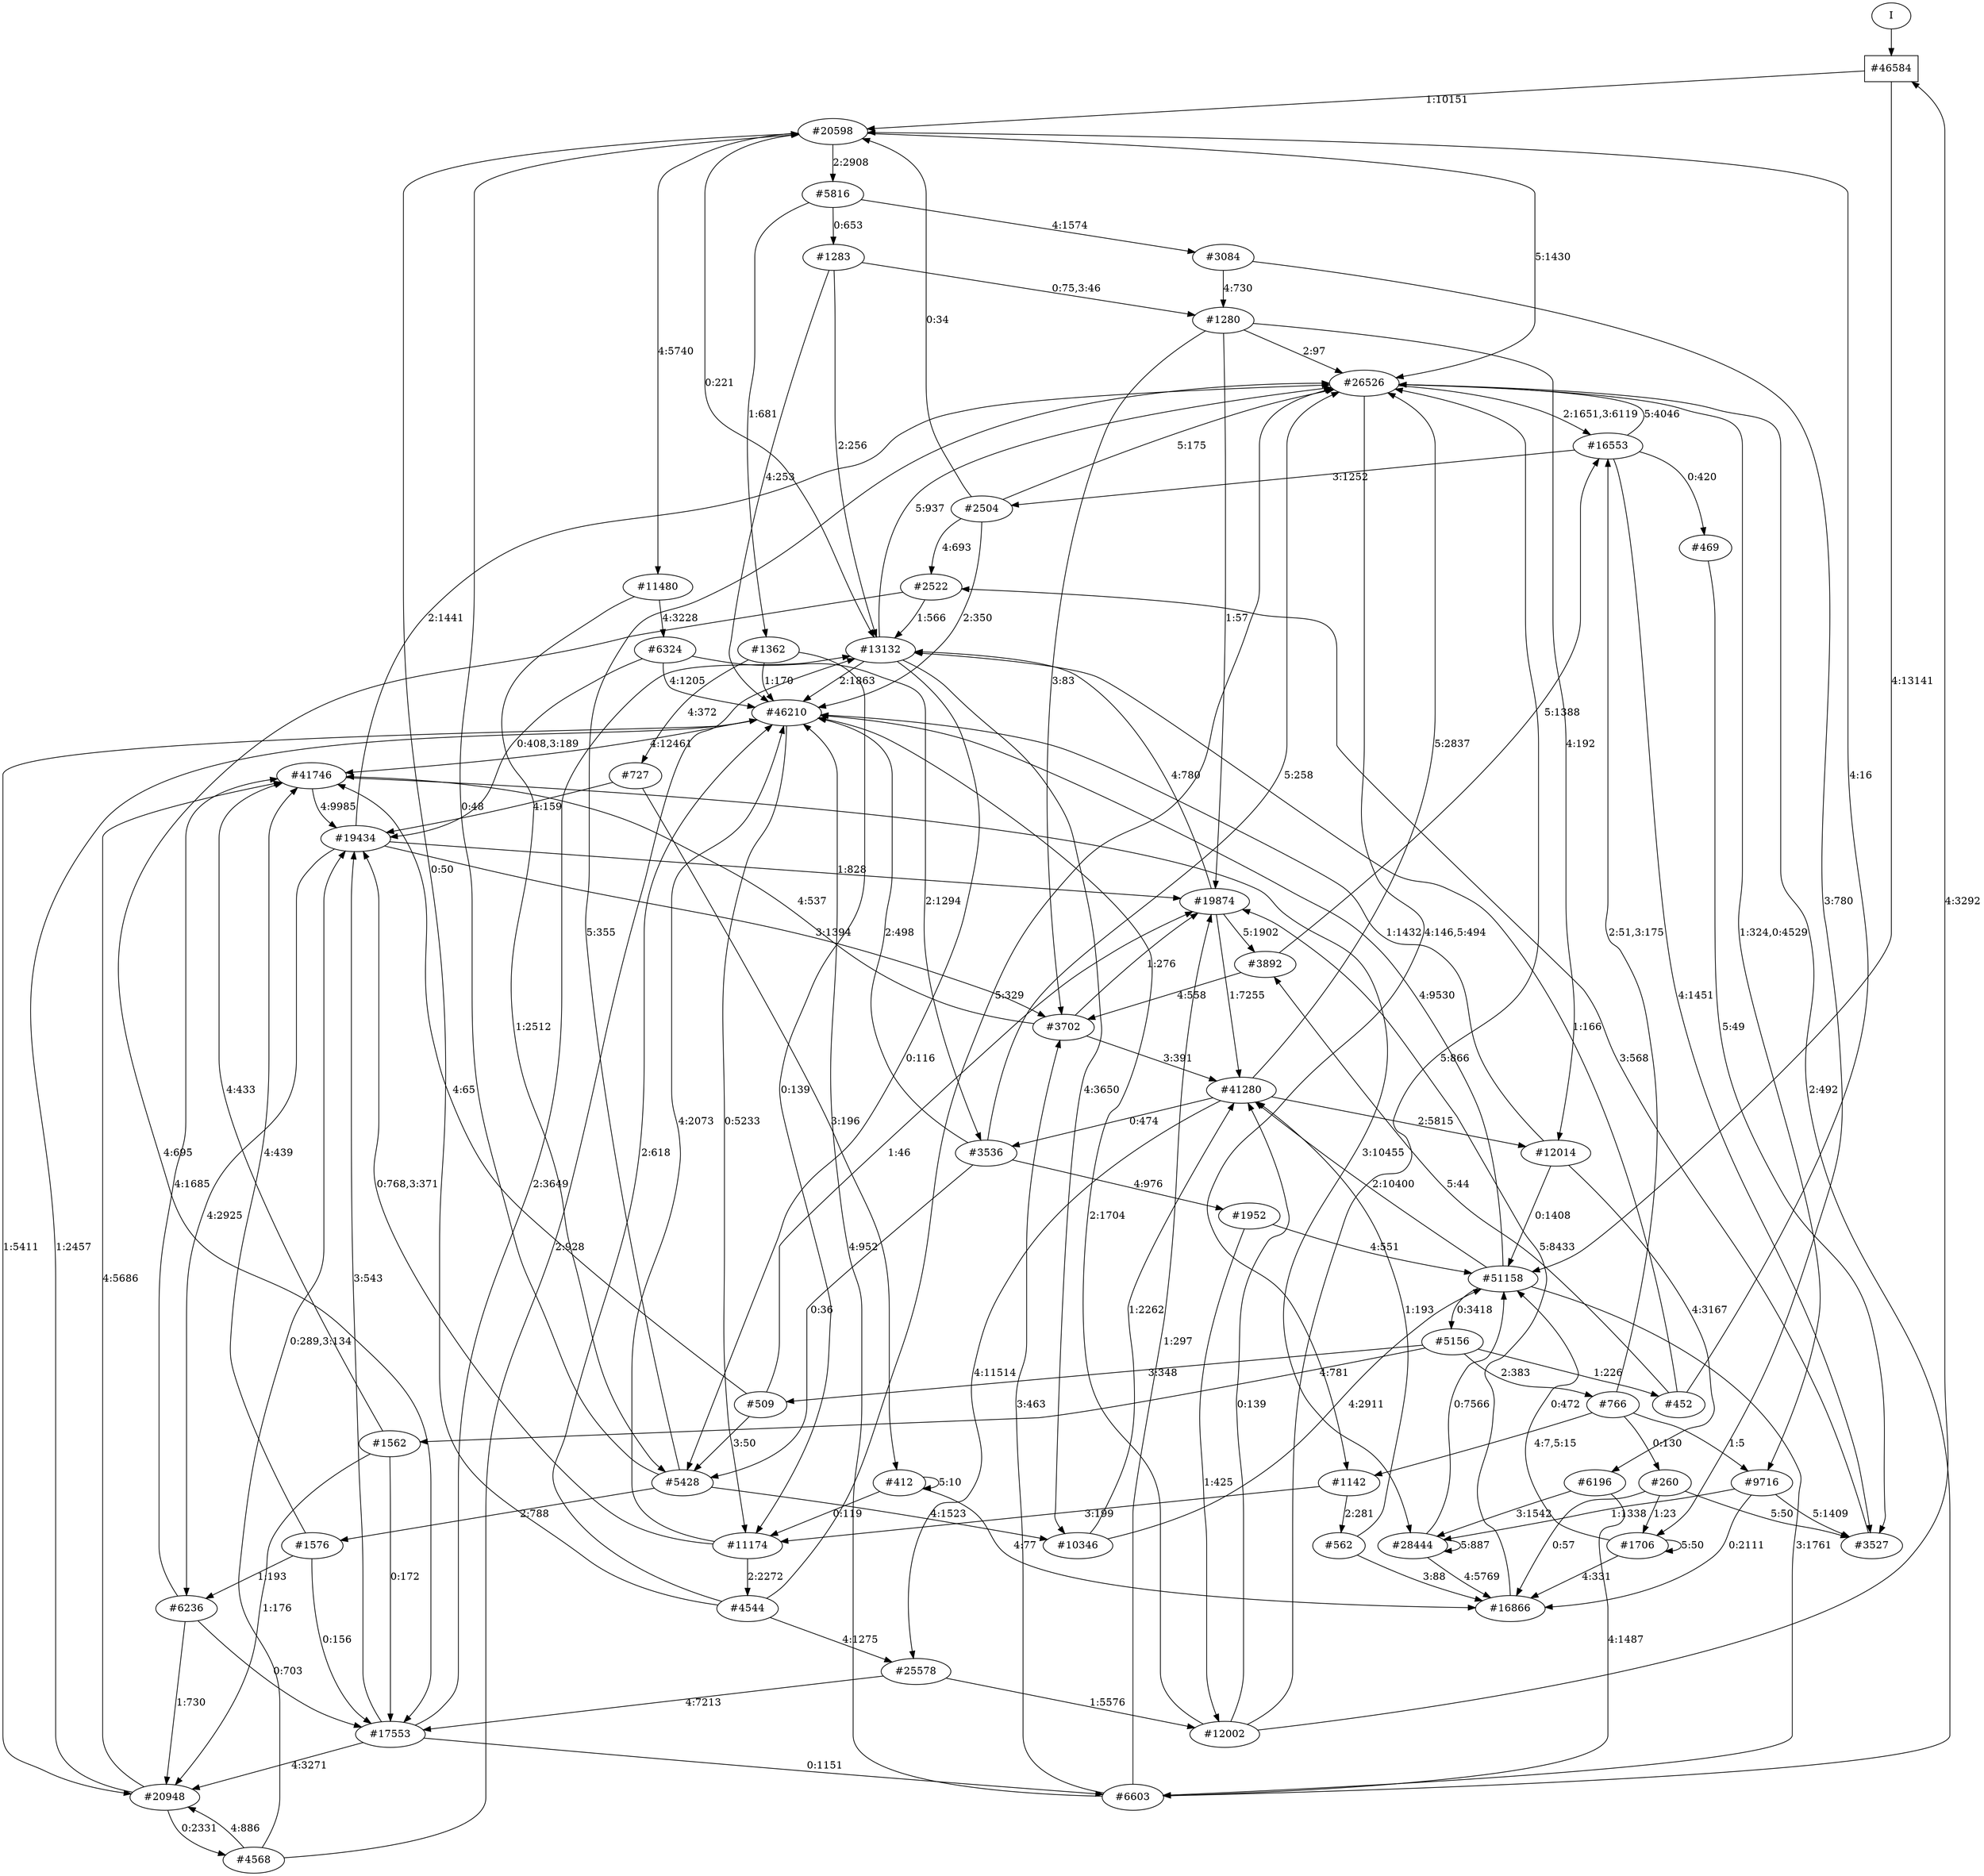 // produced with flexfringe from git commitd1cf04ada0831d0605a3651971ef9a02091d8823
// dfasat/flexfringe -h=alergia -d=alergia_data -o=experiments/flexfringe_pautomac_study/flexfringe_data/exp6_n10_l0_p0_045dfa -n=10 -l=0 -p=0.045 /Users/nicholasrenninger/Google Drive/Grad School/specification learning/code/DPFA_DTS_product_experiment/dfasatInvestigations/experiments/flexfringe_pautomac_study/flexfringe_data/flexfringe_pautomac_study_train 
digraph DFA {
	0 [label="root" shape=box];
		I -> 0;
	0 [ label="#46584"  ];
		0 -> 1 [label="1:10151"  ];
		0 -> 17 [label="4:13141"  ];
	1 [ label="#20598"  ];
		1 -> 302 [label="5:1430"  ];
		1 -> 305 [label="2:2908"  ];
		1 -> 535 [label="0:221"  ];
		1 -> 2 [label="4:5740"  ];
	2 [ label="#11480"  ];
		2 -> 3 [label="1:2512"  ];
		2 -> 32 [label="4:3228"  ];
	3 [ label="#5428"  ];
		3 -> 100 [label="4:1523"  ];
		3 -> 302 [label="5:355"  ];
		3 -> 1 [label="0:48"  ];
		3 -> 4 [label="2:788"  ];
	100 [ label="#10346"  ];
		100 -> 61 [label="1:2262"  ];
		100 -> 17 [label="4:2911"  ];
	4 [ label="#1576"  ];
		4 -> 63 [label="0:156"  ];
		4 -> 275 [label="4:439"  ];
		4 -> 2500 [label="1:193"  ];
	32 [ label="#6324"  ];
		32 -> 483 [label="0:408,3:189"  ];
		32 -> 18 [label="4:1205"  ];
		32 -> 33 [label="2:1294"  ];
	33 [ label="#3536"  ];
		33 -> 302 [label="5:258"  ];
		33 -> 3 [label="0:36"  ];
		33 -> 18 [label="2:498"  ];
		33 -> 34 [label="4:976"  ];
	34 [ label="#1952"  ];
		34 -> 698 [label="1:425"  ];
		34 -> 17 [label="4:551"  ];
	305 [ label="#5816"  ];
		305 -> 306 [label="4:1574"  ];
		305 -> 432 [label="0:653"  ];
		305 -> 545 [label="1:681"  ];
	545 [ label="#1362"  ];
		545 -> 218 [label="0:139"  ];
		545 -> 672 [label="4:372"  ];
		545 -> 18 [label="1:170"  ];
	672 [ label="#727"  ];
		672 -> 483 [label="4:159"  ];
		672 -> 1110 [label="3:196"  ];
	1110 [ label="#412"  ];
		1110 -> 218 [label="0:119"  ];
		1110 -> 1010 [label="4:77"  ];
		1110 -> 1110 [label="5:10"  ];
	306 [ label="#3084"  ];
		306 -> 307 [label="4:730"  ];
		306 -> 593 [label="3:780"  ];
	307 [ label="#1280"  ];
		307 -> 5859 [label="3:83"  ];
		307 -> 70 [label="4:192"  ];
		307 -> 302 [label="2:97"  ];
		307 -> 1011 [label="1:57"  ];
	593 [ label="#1706"  ];
		593 -> 593 [label="5:50"  ];
		593 -> 17 [label="0:472"  ];
		593 -> 1010 [label="4:331"  ];
	432 [ label="#1283"  ];
		432 -> 307 [label="0:75,3:46"  ];
		432 -> 535 [label="2:256"  ];
		432 -> 18 [label="4:253"  ];
	302 [ label="#26526"  ];
		302 -> 303 [label="2:1651,3:6119"  ];
		302 -> 1704 [label="1:324,0:4529"  ];
		302 -> 12795 [label="4:146,5:494"  ];
	1704 [ label="#9716"  ];
		1704 -> 276 [label="1:1338"  ];
		1704 -> 1010 [label="0:2111"  ];
		1704 -> 1705 [label="5:1409"  ];
	1705 [ label="#3527"  ];
		1705 -> 1299 [label="3:568"  ];
	303 [ label="#16553"  ];
		303 -> 4173 [label="0:420"  ];
		303 -> 302 [label="5:4046"  ];
		303 -> 1298 [label="3:1252"  ];
		303 -> 1705 [label="4:1451"  ];
	4173 [ label="#469"  ];
		4173 -> 1705 [label="5:49"  ];
	1298 [ label="#2504"  ];
		1298 -> 302 [label="5:175"  ];
		1298 -> 1 [label="0:34"  ];
		1298 -> 18 [label="2:350"  ];
		1298 -> 1299 [label="4:693"  ];
	1299 [ label="#2522"  ];
		1299 -> 63 [label="4:695"  ];
		1299 -> 535 [label="1:566"  ];
	12795 [ label="#1142"  ];
		12795 -> 218 [label="3:199"  ];
		12795 -> 12796 [label="2:281"  ];
	12796 [ label="#562"  ];
		12796 -> 61 [label="1:193"  ];
		12796 -> 1010 [label="3:88"  ];
	17 [ label="#51158"  ];
		17 -> 61 [label="2:10400"  ];
		17 -> 182 [label="3:1761"  ];
		17 -> 18 [label="4:9530"  ];
		17 -> 45 [label="0:3418"  ];
	18 [ label="#46210"  ];
		18 -> 218 [label="0:5233"  ];
		18 -> 275 [label="4:12461"  ];
		18 -> 19 [label="1:5411"  ];
	19 [ label="#20948"  ];
		19 -> 275 [label="4:5686"  ];
		19 -> 563 [label="0:2331"  ];
		19 -> 18 [label="1:2457"  ];
	563 [ label="#4568"  ];
		563 -> 483 [label="0:289,3:134"  ];
		563 -> 535 [label="2:928"  ];
		563 -> 19 [label="4:886"  ];
	275 [ label="#41746"  ];
		275 -> 276 [label="3:10455"  ];
		275 -> 483 [label="4:9985"  ];
	483 [ label="#19434"  ];
		483 -> 5859 [label="3:1394"  ];
		483 -> 302 [label="2:1441"  ];
		483 -> 1011 [label="1:828"  ];
		483 -> 2500 [label="4:2925"  ];
	2500 [ label="#6236"  ];
		2500 -> 63 [label="0:703"  ];
		2500 -> 275 [label="4:1685"  ];
		2500 -> 19 [label="1:730"  ];
	5859 [ label="#3702"  ];
		5859 -> 61 [label="3:391"  ];
		5859 -> 275 [label="4:537"  ];
		5859 -> 1011 [label="1:276"  ];
	276 [ label="#28444"  ];
		276 -> 276 [label="5:887"  ];
		276 -> 17 [label="0:7566"  ];
		276 -> 1010 [label="4:5769"  ];
	1010 [ label="#16866"  ];
		1010 -> 1011 [label="5:8433"  ];
	1011 [ label="#19874"  ];
		1011 -> 61 [label="1:7255"  ];
		1011 -> 535 [label="4:780"  ];
		1011 -> 2617 [label="5:1902"  ];
	2617 [ label="#3892"  ];
		2617 -> 5859 [label="4:558"  ];
		2617 -> 303 [label="5:1388"  ];
	218 [ label="#11174"  ];
		218 -> 436 [label="2:2272"  ];
		218 -> 483 [label="0:768,3:371"  ];
		218 -> 18 [label="4:2073"  ];
	436 [ label="#4544"  ];
		436 -> 62 [label="4:1275"  ];
		436 -> 302 [label="5:329"  ];
		436 -> 1 [label="0:50"  ];
		436 -> 18 [label="2:618"  ];
	61 [ label="#41280"  ];
		61 -> 62 [label="4:11514"  ];
		61 -> 70 [label="2:5815"  ];
		61 -> 302 [label="5:2837"  ];
		61 -> 33 [label="0:474"  ];
	62 [ label="#25578"  ];
		62 -> 63 [label="4:7213"  ];
		62 -> 698 [label="1:5576"  ];
	698 [ label="#12002"  ];
		698 -> 0 [label="4:3292"  ];
		698 -> 61 [label="0:139"  ];
		698 -> 302 [label="5:866"  ];
		698 -> 18 [label="2:1704"  ];
	63 [ label="#17553"  ];
		63 -> 182 [label="0:1151"  ];
		63 -> 483 [label="3:543"  ];
		63 -> 535 [label="2:3649"  ];
		63 -> 19 [label="4:3271"  ];
	535 [ label="#13132"  ];
		535 -> 100 [label="4:3650"  ];
		535 -> 302 [label="5:937"  ];
		535 -> 3 [label="0:116"  ];
		535 -> 18 [label="2:1863"  ];
	70 [ label="#12014"  ];
		70 -> 71 [label="4:3167"  ];
		70 -> 17 [label="0:1408"  ];
		70 -> 18 [label="1:1432"  ];
	71 [ label="#6196"  ];
		71 -> 182 [label="4:1487"  ];
		71 -> 276 [label="3:1542"  ];
	45 [ label="#5156"  ];
		45 -> 46 [label="4:781"  ];
		45 -> 1033 [label="3:348"  ];
		45 -> 1034 [label="1:226"  ];
		45 -> 2144 [label="2:383"  ];
	1034 [ label="#452"  ];
		1034 -> 535 [label="1:166"  ];
		1034 -> 1 [label="4:16"  ];
		1034 -> 2617 [label="5:44"  ];
	46 [ label="#1562"  ];
		46 -> 63 [label="0:172"  ];
		46 -> 275 [label="4:433"  ];
		46 -> 19 [label="1:176"  ];
	2144 [ label="#766"  ];
		2144 -> 303 [label="2:51,3:175"  ];
		2144 -> 1704 [label="1:5"  ];
		2144 -> 2819 [label="0:130"  ];
		2144 -> 12795 [label="4:7,5:15"  ];
	2819 [ label="#260"  ];
		2819 -> 593 [label="1:23"  ];
		2819 -> 1010 [label="0:57"  ];
		2819 -> 1705 [label="5:50"  ];
	1033 [ label="#509"  ];
		1033 -> 275 [label="4:65"  ];
		1033 -> 3 [label="3:50"  ];
		1033 -> 1011 [label="1:46"  ];
	182 [ label="#6603"  ];
		182 -> 5859 [label="3:463"  ];
		182 -> 302 [label="2:492"  ];
		182 -> 18 [label="4:952"  ];
		182 -> 1011 [label="1:297"  ];
}
